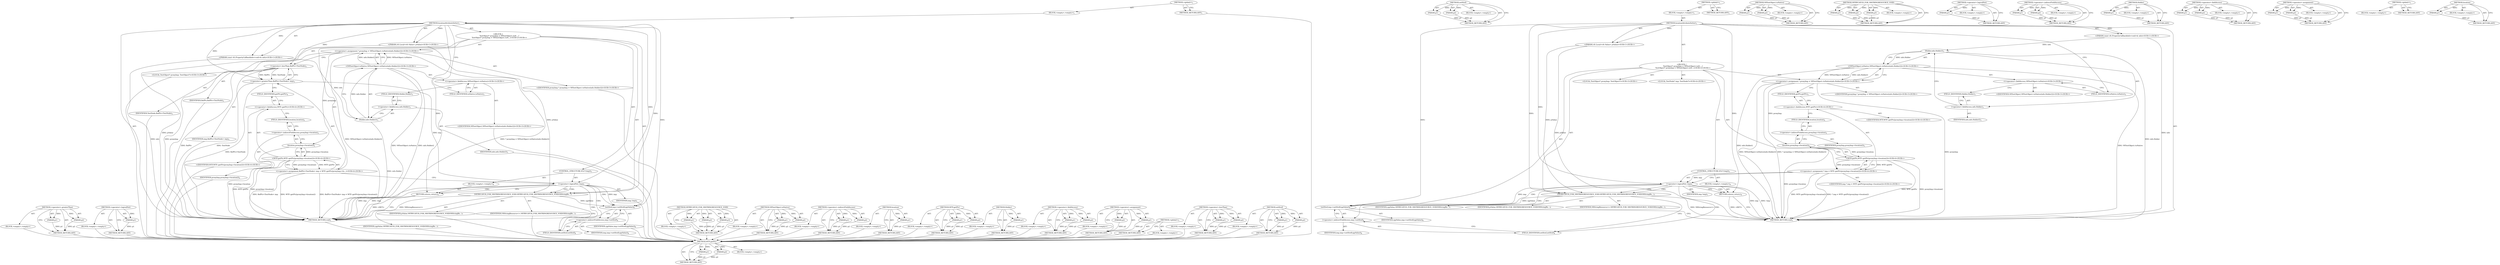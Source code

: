 digraph "setHref" {
vulnerable_90 [label=<(METHOD,WTF.getPtr)>];
vulnerable_91 [label=<(PARAM,p1)>];
vulnerable_92 [label=<(PARAM,p2)>];
vulnerable_93 [label=<(BLOCK,&lt;empty&gt;,&lt;empty&gt;)>];
vulnerable_94 [label=<(METHOD_RETURN,ANY)>];
vulnerable_114 [label=<(METHOD,setHref)>];
vulnerable_115 [label=<(PARAM,p1)>];
vulnerable_116 [label=<(PARAM,p2)>];
vulnerable_117 [label=<(BLOCK,&lt;empty&gt;,&lt;empty&gt;)>];
vulnerable_118 [label=<(METHOD_RETURN,ANY)>];
vulnerable_6 [label=<(METHOD,&lt;global&gt;)<SUB>1</SUB>>];
vulnerable_7 [label=<(BLOCK,&lt;empty&gt;,&lt;empty&gt;)<SUB>1</SUB>>];
vulnerable_8 [label=<(METHOD,locationAttributeSetter)<SUB>1</SUB>>];
vulnerable_9 [label="<(PARAM,v8::Local&lt;v8::Value&gt; jsValue)<SUB>1</SUB>>"];
vulnerable_10 [label="<(PARAM,const v8::PropertyCallbackInfo&lt;void&gt;&amp; info)<SUB>1</SUB>>"];
vulnerable_11 [label="<(BLOCK,{
     TestObject* proxyImp = V8TestObject::toN...,{
     TestObject* proxyImp = V8TestObject::toN...)<SUB>2</SUB>>"];
vulnerable_12 [label="<(LOCAL,TestObject* proxyImp: TestObject*)<SUB>3</SUB>>"];
vulnerable_13 [label="<(&lt;operator&gt;.assignment,* proxyImp = V8TestObject::toNative(info.Holder()))<SUB>3</SUB>>"];
vulnerable_14 [label="<(IDENTIFIER,proxyImp,* proxyImp = V8TestObject::toNative(info.Holder()))<SUB>3</SUB>>"];
vulnerable_15 [label="<(V8TestObject.toNative,V8TestObject::toNative(info.Holder()))<SUB>3</SUB>>"];
vulnerable_16 [label="<(&lt;operator&gt;.fieldAccess,V8TestObject::toNative)<SUB>3</SUB>>"];
vulnerable_17 [label="<(IDENTIFIER,V8TestObject,V8TestObject::toNative(info.Holder()))<SUB>3</SUB>>"];
vulnerable_18 [label=<(FIELD_IDENTIFIER,toNative,toNative)<SUB>3</SUB>>];
vulnerable_19 [label=<(Holder,info.Holder())<SUB>3</SUB>>];
vulnerable_20 [label=<(&lt;operator&gt;.fieldAccess,info.Holder)<SUB>3</SUB>>];
vulnerable_21 [label=<(IDENTIFIER,info,info.Holder())<SUB>3</SUB>>];
vulnerable_22 [label=<(FIELD_IDENTIFIER,Holder,Holder)<SUB>3</SUB>>];
vulnerable_23 [label="<(LOCAL,TestNode* imp: TestNode*)<SUB>4</SUB>>"];
vulnerable_24 [label="<(&lt;operator&gt;.assignment,* imp = WTF::getPtr(proxyImp-&gt;location()))<SUB>4</SUB>>"];
vulnerable_25 [label="<(IDENTIFIER,imp,* imp = WTF::getPtr(proxyImp-&gt;location()))<SUB>4</SUB>>"];
vulnerable_26 [label="<(WTF.getPtr,WTF::getPtr(proxyImp-&gt;location()))<SUB>4</SUB>>"];
vulnerable_27 [label="<(&lt;operator&gt;.fieldAccess,WTF::getPtr)<SUB>4</SUB>>"];
vulnerable_28 [label="<(IDENTIFIER,WTF,WTF::getPtr(proxyImp-&gt;location()))<SUB>4</SUB>>"];
vulnerable_29 [label=<(FIELD_IDENTIFIER,getPtr,getPtr)<SUB>4</SUB>>];
vulnerable_30 [label=<(location,proxyImp-&gt;location())<SUB>4</SUB>>];
vulnerable_31 [label=<(&lt;operator&gt;.indirectFieldAccess,proxyImp-&gt;location)<SUB>4</SUB>>];
vulnerable_32 [label=<(IDENTIFIER,proxyImp,proxyImp-&gt;location())<SUB>4</SUB>>];
vulnerable_33 [label=<(FIELD_IDENTIFIER,location,location)<SUB>4</SUB>>];
vulnerable_34 [label=<(CONTROL_STRUCTURE,IF,if (!imp))<SUB>5</SUB>>];
vulnerable_35 [label=<(&lt;operator&gt;.logicalNot,!imp)<SUB>5</SUB>>];
vulnerable_36 [label=<(IDENTIFIER,imp,!imp)<SUB>5</SUB>>];
vulnerable_37 [label=<(BLOCK,&lt;empty&gt;,&lt;empty&gt;)<SUB>6</SUB>>];
vulnerable_38 [label=<(RETURN,return;,return;)<SUB>6</SUB>>];
vulnerable_39 [label=<(V8TRYCATCH_FOR_V8STRINGRESOURCE_VOID,V8TRYCATCH_FOR_V8STRINGRESOURCE_VOID(V8StringRe...)<SUB>7</SUB>>];
vulnerable_40 [label=<(IDENTIFIER,V8StringResource&lt;&gt;,V8TRYCATCH_FOR_V8STRINGRESOURCE_VOID(V8StringRe...)<SUB>7</SUB>>];
vulnerable_41 [label=<(IDENTIFIER,cppValue,V8TRYCATCH_FOR_V8STRINGRESOURCE_VOID(V8StringRe...)<SUB>7</SUB>>];
vulnerable_42 [label=<(IDENTIFIER,jsValue,V8TRYCATCH_FOR_V8STRINGRESOURCE_VOID(V8StringRe...)<SUB>7</SUB>>];
vulnerable_43 [label=<(setHref,imp-&gt;setHref(cppValue))<SUB>8</SUB>>];
vulnerable_44 [label=<(&lt;operator&gt;.indirectFieldAccess,imp-&gt;setHref)<SUB>8</SUB>>];
vulnerable_45 [label=<(IDENTIFIER,imp,imp-&gt;setHref(cppValue))<SUB>8</SUB>>];
vulnerable_46 [label=<(FIELD_IDENTIFIER,setHref,setHref)<SUB>8</SUB>>];
vulnerable_47 [label=<(IDENTIFIER,cppValue,imp-&gt;setHref(cppValue))<SUB>8</SUB>>];
vulnerable_48 [label=<(METHOD_RETURN,void)<SUB>1</SUB>>];
vulnerable_50 [label=<(METHOD_RETURN,ANY)<SUB>1</SUB>>];
vulnerable_76 [label=<(METHOD,V8TestObject.toNative)>];
vulnerable_77 [label=<(PARAM,p1)>];
vulnerable_78 [label=<(PARAM,p2)>];
vulnerable_79 [label=<(BLOCK,&lt;empty&gt;,&lt;empty&gt;)>];
vulnerable_80 [label=<(METHOD_RETURN,ANY)>];
vulnerable_108 [label=<(METHOD,V8TRYCATCH_FOR_V8STRINGRESOURCE_VOID)>];
vulnerable_109 [label=<(PARAM,p1)>];
vulnerable_110 [label=<(PARAM,p2)>];
vulnerable_111 [label=<(PARAM,p3)>];
vulnerable_112 [label=<(BLOCK,&lt;empty&gt;,&lt;empty&gt;)>];
vulnerable_113 [label=<(METHOD_RETURN,ANY)>];
vulnerable_104 [label=<(METHOD,&lt;operator&gt;.logicalNot)>];
vulnerable_105 [label=<(PARAM,p1)>];
vulnerable_106 [label=<(BLOCK,&lt;empty&gt;,&lt;empty&gt;)>];
vulnerable_107 [label=<(METHOD_RETURN,ANY)>];
vulnerable_99 [label=<(METHOD,&lt;operator&gt;.indirectFieldAccess)>];
vulnerable_100 [label=<(PARAM,p1)>];
vulnerable_101 [label=<(PARAM,p2)>];
vulnerable_102 [label=<(BLOCK,&lt;empty&gt;,&lt;empty&gt;)>];
vulnerable_103 [label=<(METHOD_RETURN,ANY)>];
vulnerable_86 [label=<(METHOD,Holder)>];
vulnerable_87 [label=<(PARAM,p1)>];
vulnerable_88 [label=<(BLOCK,&lt;empty&gt;,&lt;empty&gt;)>];
vulnerable_89 [label=<(METHOD_RETURN,ANY)>];
vulnerable_81 [label=<(METHOD,&lt;operator&gt;.fieldAccess)>];
vulnerable_82 [label=<(PARAM,p1)>];
vulnerable_83 [label=<(PARAM,p2)>];
vulnerable_84 [label=<(BLOCK,&lt;empty&gt;,&lt;empty&gt;)>];
vulnerable_85 [label=<(METHOD_RETURN,ANY)>];
vulnerable_71 [label=<(METHOD,&lt;operator&gt;.assignment)>];
vulnerable_72 [label=<(PARAM,p1)>];
vulnerable_73 [label=<(PARAM,p2)>];
vulnerable_74 [label=<(BLOCK,&lt;empty&gt;,&lt;empty&gt;)>];
vulnerable_75 [label=<(METHOD_RETURN,ANY)>];
vulnerable_65 [label=<(METHOD,&lt;global&gt;)<SUB>1</SUB>>];
vulnerable_66 [label=<(BLOCK,&lt;empty&gt;,&lt;empty&gt;)>];
vulnerable_67 [label=<(METHOD_RETURN,ANY)>];
vulnerable_95 [label=<(METHOD,location)>];
vulnerable_96 [label=<(PARAM,p1)>];
vulnerable_97 [label=<(BLOCK,&lt;empty&gt;,&lt;empty&gt;)>];
vulnerable_98 [label=<(METHOD_RETURN,ANY)>];
fixed_91 [label=<(METHOD,&lt;operator&gt;.greaterThan)>];
fixed_92 [label=<(PARAM,p1)>];
fixed_93 [label=<(PARAM,p2)>];
fixed_94 [label=<(BLOCK,&lt;empty&gt;,&lt;empty&gt;)>];
fixed_95 [label=<(METHOD_RETURN,ANY)>];
fixed_115 [label=<(METHOD,&lt;operator&gt;.logicalNot)>];
fixed_116 [label=<(PARAM,p1)>];
fixed_117 [label=<(BLOCK,&lt;empty&gt;,&lt;empty&gt;)>];
fixed_118 [label=<(METHOD_RETURN,ANY)>];
fixed_6 [label=<(METHOD,&lt;global&gt;)<SUB>1</SUB>>];
fixed_7 [label=<(BLOCK,&lt;empty&gt;,&lt;empty&gt;)<SUB>1</SUB>>];
fixed_8 [label=<(METHOD,locationAttributeSetter)<SUB>1</SUB>>];
fixed_9 [label="<(PARAM,v8::Local&lt;v8::Value&gt; jsValue)<SUB>1</SUB>>"];
fixed_10 [label="<(PARAM,const v8::PropertyCallbackInfo&lt;void&gt;&amp; info)<SUB>1</SUB>>"];
fixed_11 [label="<(BLOCK,{
     TestObject* proxyImp = V8TestObject::toN...,{
     TestObject* proxyImp = V8TestObject::toN...)<SUB>2</SUB>>"];
fixed_12 [label="<(LOCAL,TestObject* proxyImp: TestObject*)<SUB>3</SUB>>"];
fixed_13 [label="<(&lt;operator&gt;.assignment,* proxyImp = V8TestObject::toNative(info.Holder()))<SUB>3</SUB>>"];
fixed_14 [label="<(IDENTIFIER,proxyImp,* proxyImp = V8TestObject::toNative(info.Holder()))<SUB>3</SUB>>"];
fixed_15 [label="<(V8TestObject.toNative,V8TestObject::toNative(info.Holder()))<SUB>3</SUB>>"];
fixed_16 [label="<(&lt;operator&gt;.fieldAccess,V8TestObject::toNative)<SUB>3</SUB>>"];
fixed_17 [label="<(IDENTIFIER,V8TestObject,V8TestObject::toNative(info.Holder()))<SUB>3</SUB>>"];
fixed_18 [label=<(FIELD_IDENTIFIER,toNative,toNative)<SUB>3</SUB>>];
fixed_19 [label=<(Holder,info.Holder())<SUB>3</SUB>>];
fixed_20 [label=<(&lt;operator&gt;.fieldAccess,info.Holder)<SUB>3</SUB>>];
fixed_21 [label=<(IDENTIFIER,info,info.Holder())<SUB>3</SUB>>];
fixed_22 [label=<(FIELD_IDENTIFIER,Holder,Holder)<SUB>3</SUB>>];
fixed_23 [label="<(&lt;operator&gt;.assignment,RefPtr&lt;TestNode&gt; imp = WTF::getPtr(proxyImp-&gt;lo...)<SUB>4</SUB>>"];
fixed_24 [label=<(&lt;operator&gt;.greaterThan,RefPtr&lt;TestNode&gt; imp)<SUB>4</SUB>>];
fixed_25 [label=<(&lt;operator&gt;.lessThan,RefPtr&lt;TestNode)<SUB>4</SUB>>];
fixed_26 [label=<(IDENTIFIER,RefPtr,RefPtr&lt;TestNode)<SUB>4</SUB>>];
fixed_27 [label=<(IDENTIFIER,TestNode,RefPtr&lt;TestNode)<SUB>4</SUB>>];
fixed_28 [label=<(IDENTIFIER,imp,RefPtr&lt;TestNode&gt; imp)<SUB>4</SUB>>];
fixed_29 [label="<(WTF.getPtr,WTF::getPtr(proxyImp-&gt;location()))<SUB>4</SUB>>"];
fixed_30 [label="<(&lt;operator&gt;.fieldAccess,WTF::getPtr)<SUB>4</SUB>>"];
fixed_31 [label="<(IDENTIFIER,WTF,WTF::getPtr(proxyImp-&gt;location()))<SUB>4</SUB>>"];
fixed_32 [label=<(FIELD_IDENTIFIER,getPtr,getPtr)<SUB>4</SUB>>];
fixed_33 [label=<(location,proxyImp-&gt;location())<SUB>4</SUB>>];
fixed_34 [label=<(&lt;operator&gt;.indirectFieldAccess,proxyImp-&gt;location)<SUB>4</SUB>>];
fixed_35 [label=<(IDENTIFIER,proxyImp,proxyImp-&gt;location())<SUB>4</SUB>>];
fixed_36 [label=<(FIELD_IDENTIFIER,location,location)<SUB>4</SUB>>];
fixed_37 [label=<(CONTROL_STRUCTURE,IF,if (!imp))<SUB>5</SUB>>];
fixed_38 [label=<(&lt;operator&gt;.logicalNot,!imp)<SUB>5</SUB>>];
fixed_39 [label=<(IDENTIFIER,imp,!imp)<SUB>5</SUB>>];
fixed_40 [label=<(BLOCK,&lt;empty&gt;,&lt;empty&gt;)<SUB>6</SUB>>];
fixed_41 [label=<(RETURN,return;,return;)<SUB>6</SUB>>];
fixed_42 [label=<(V8TRYCATCH_FOR_V8STRINGRESOURCE_VOID,V8TRYCATCH_FOR_V8STRINGRESOURCE_VOID(V8StringRe...)<SUB>7</SUB>>];
fixed_43 [label=<(IDENTIFIER,V8StringResource&lt;&gt;,V8TRYCATCH_FOR_V8STRINGRESOURCE_VOID(V8StringRe...)<SUB>7</SUB>>];
fixed_44 [label=<(IDENTIFIER,cppValue,V8TRYCATCH_FOR_V8STRINGRESOURCE_VOID(V8StringRe...)<SUB>7</SUB>>];
fixed_45 [label=<(IDENTIFIER,jsValue,V8TRYCATCH_FOR_V8STRINGRESOURCE_VOID(V8StringRe...)<SUB>7</SUB>>];
fixed_46 [label=<(setHref,imp-&gt;setHref(cppValue))<SUB>8</SUB>>];
fixed_47 [label=<(&lt;operator&gt;.indirectFieldAccess,imp-&gt;setHref)<SUB>8</SUB>>];
fixed_48 [label=<(IDENTIFIER,imp,imp-&gt;setHref(cppValue))<SUB>8</SUB>>];
fixed_49 [label=<(FIELD_IDENTIFIER,setHref,setHref)<SUB>8</SUB>>];
fixed_50 [label=<(IDENTIFIER,cppValue,imp-&gt;setHref(cppValue))<SUB>8</SUB>>];
fixed_51 [label=<(METHOD_RETURN,void)<SUB>1</SUB>>];
fixed_53 [label=<(METHOD_RETURN,ANY)<SUB>1</SUB>>];
fixed_119 [label=<(METHOD,V8TRYCATCH_FOR_V8STRINGRESOURCE_VOID)>];
fixed_120 [label=<(PARAM,p1)>];
fixed_121 [label=<(PARAM,p2)>];
fixed_122 [label=<(PARAM,p3)>];
fixed_123 [label=<(BLOCK,&lt;empty&gt;,&lt;empty&gt;)>];
fixed_124 [label=<(METHOD_RETURN,ANY)>];
fixed_77 [label=<(METHOD,V8TestObject.toNative)>];
fixed_78 [label=<(PARAM,p1)>];
fixed_79 [label=<(PARAM,p2)>];
fixed_80 [label=<(BLOCK,&lt;empty&gt;,&lt;empty&gt;)>];
fixed_81 [label=<(METHOD_RETURN,ANY)>];
fixed_110 [label=<(METHOD,&lt;operator&gt;.indirectFieldAccess)>];
fixed_111 [label=<(PARAM,p1)>];
fixed_112 [label=<(PARAM,p2)>];
fixed_113 [label=<(BLOCK,&lt;empty&gt;,&lt;empty&gt;)>];
fixed_114 [label=<(METHOD_RETURN,ANY)>];
fixed_106 [label=<(METHOD,location)>];
fixed_107 [label=<(PARAM,p1)>];
fixed_108 [label=<(BLOCK,&lt;empty&gt;,&lt;empty&gt;)>];
fixed_109 [label=<(METHOD_RETURN,ANY)>];
fixed_101 [label=<(METHOD,WTF.getPtr)>];
fixed_102 [label=<(PARAM,p1)>];
fixed_103 [label=<(PARAM,p2)>];
fixed_104 [label=<(BLOCK,&lt;empty&gt;,&lt;empty&gt;)>];
fixed_105 [label=<(METHOD_RETURN,ANY)>];
fixed_87 [label=<(METHOD,Holder)>];
fixed_88 [label=<(PARAM,p1)>];
fixed_89 [label=<(BLOCK,&lt;empty&gt;,&lt;empty&gt;)>];
fixed_90 [label=<(METHOD_RETURN,ANY)>];
fixed_82 [label=<(METHOD,&lt;operator&gt;.fieldAccess)>];
fixed_83 [label=<(PARAM,p1)>];
fixed_84 [label=<(PARAM,p2)>];
fixed_85 [label=<(BLOCK,&lt;empty&gt;,&lt;empty&gt;)>];
fixed_86 [label=<(METHOD_RETURN,ANY)>];
fixed_72 [label=<(METHOD,&lt;operator&gt;.assignment)>];
fixed_73 [label=<(PARAM,p1)>];
fixed_74 [label=<(PARAM,p2)>];
fixed_75 [label=<(BLOCK,&lt;empty&gt;,&lt;empty&gt;)>];
fixed_76 [label=<(METHOD_RETURN,ANY)>];
fixed_66 [label=<(METHOD,&lt;global&gt;)<SUB>1</SUB>>];
fixed_67 [label=<(BLOCK,&lt;empty&gt;,&lt;empty&gt;)>];
fixed_68 [label=<(METHOD_RETURN,ANY)>];
fixed_96 [label=<(METHOD,&lt;operator&gt;.lessThan)>];
fixed_97 [label=<(PARAM,p1)>];
fixed_98 [label=<(PARAM,p2)>];
fixed_99 [label=<(BLOCK,&lt;empty&gt;,&lt;empty&gt;)>];
fixed_100 [label=<(METHOD_RETURN,ANY)>];
fixed_125 [label=<(METHOD,setHref)>];
fixed_126 [label=<(PARAM,p1)>];
fixed_127 [label=<(PARAM,p2)>];
fixed_128 [label=<(BLOCK,&lt;empty&gt;,&lt;empty&gt;)>];
fixed_129 [label=<(METHOD_RETURN,ANY)>];
vulnerable_90 -> vulnerable_91  [key=0, label="AST: "];
vulnerable_90 -> vulnerable_91  [key=1, label="DDG: "];
vulnerable_90 -> vulnerable_93  [key=0, label="AST: "];
vulnerable_90 -> vulnerable_92  [key=0, label="AST: "];
vulnerable_90 -> vulnerable_92  [key=1, label="DDG: "];
vulnerable_90 -> vulnerable_94  [key=0, label="AST: "];
vulnerable_90 -> vulnerable_94  [key=1, label="CFG: "];
vulnerable_91 -> vulnerable_94  [key=0, label="DDG: p1"];
vulnerable_92 -> vulnerable_94  [key=0, label="DDG: p2"];
vulnerable_114 -> vulnerable_115  [key=0, label="AST: "];
vulnerable_114 -> vulnerable_115  [key=1, label="DDG: "];
vulnerable_114 -> vulnerable_117  [key=0, label="AST: "];
vulnerable_114 -> vulnerable_116  [key=0, label="AST: "];
vulnerable_114 -> vulnerable_116  [key=1, label="DDG: "];
vulnerable_114 -> vulnerable_118  [key=0, label="AST: "];
vulnerable_114 -> vulnerable_118  [key=1, label="CFG: "];
vulnerable_115 -> vulnerable_118  [key=0, label="DDG: p1"];
vulnerable_116 -> vulnerable_118  [key=0, label="DDG: p2"];
vulnerable_6 -> vulnerable_7  [key=0, label="AST: "];
vulnerable_6 -> vulnerable_50  [key=0, label="AST: "];
vulnerable_6 -> vulnerable_50  [key=1, label="CFG: "];
vulnerable_7 -> vulnerable_8  [key=0, label="AST: "];
vulnerable_8 -> vulnerable_9  [key=0, label="AST: "];
vulnerable_8 -> vulnerable_9  [key=1, label="DDG: "];
vulnerable_8 -> vulnerable_10  [key=0, label="AST: "];
vulnerable_8 -> vulnerable_10  [key=1, label="DDG: "];
vulnerable_8 -> vulnerable_11  [key=0, label="AST: "];
vulnerable_8 -> vulnerable_48  [key=0, label="AST: "];
vulnerable_8 -> vulnerable_18  [key=0, label="CFG: "];
vulnerable_8 -> vulnerable_39  [key=0, label="DDG: "];
vulnerable_8 -> vulnerable_43  [key=0, label="DDG: "];
vulnerable_8 -> vulnerable_35  [key=0, label="DDG: "];
vulnerable_8 -> vulnerable_38  [key=0, label="DDG: "];
vulnerable_9 -> vulnerable_48  [key=0, label="DDG: jsValue"];
vulnerable_9 -> vulnerable_39  [key=0, label="DDG: jsValue"];
vulnerable_10 -> vulnerable_48  [key=0, label="DDG: info"];
vulnerable_10 -> vulnerable_19  [key=0, label="DDG: info"];
vulnerable_11 -> vulnerable_12  [key=0, label="AST: "];
vulnerable_11 -> vulnerable_13  [key=0, label="AST: "];
vulnerable_11 -> vulnerable_23  [key=0, label="AST: "];
vulnerable_11 -> vulnerable_24  [key=0, label="AST: "];
vulnerable_11 -> vulnerable_34  [key=0, label="AST: "];
vulnerable_11 -> vulnerable_39  [key=0, label="AST: "];
vulnerable_11 -> vulnerable_43  [key=0, label="AST: "];
vulnerable_13 -> vulnerable_14  [key=0, label="AST: "];
vulnerable_13 -> vulnerable_15  [key=0, label="AST: "];
vulnerable_13 -> vulnerable_29  [key=0, label="CFG: "];
vulnerable_13 -> vulnerable_48  [key=0, label="DDG: proxyImp"];
vulnerable_13 -> vulnerable_48  [key=1, label="DDG: V8TestObject::toNative(info.Holder())"];
vulnerable_13 -> vulnerable_48  [key=2, label="DDG: * proxyImp = V8TestObject::toNative(info.Holder())"];
vulnerable_13 -> vulnerable_30  [key=0, label="DDG: proxyImp"];
vulnerable_15 -> vulnerable_16  [key=0, label="AST: "];
vulnerable_15 -> vulnerable_19  [key=0, label="AST: "];
vulnerable_15 -> vulnerable_13  [key=0, label="CFG: "];
vulnerable_15 -> vulnerable_13  [key=1, label="DDG: V8TestObject::toNative"];
vulnerable_15 -> vulnerable_13  [key=2, label="DDG: info.Holder()"];
vulnerable_15 -> vulnerable_48  [key=0, label="DDG: V8TestObject::toNative"];
vulnerable_15 -> vulnerable_48  [key=1, label="DDG: info.Holder()"];
vulnerable_16 -> vulnerable_17  [key=0, label="AST: "];
vulnerable_16 -> vulnerable_18  [key=0, label="AST: "];
vulnerable_16 -> vulnerable_22  [key=0, label="CFG: "];
vulnerable_18 -> vulnerable_16  [key=0, label="CFG: "];
vulnerable_19 -> vulnerable_20  [key=0, label="AST: "];
vulnerable_19 -> vulnerable_15  [key=0, label="CFG: "];
vulnerable_19 -> vulnerable_15  [key=1, label="DDG: info.Holder"];
vulnerable_19 -> vulnerable_48  [key=0, label="DDG: info.Holder"];
vulnerable_20 -> vulnerable_21  [key=0, label="AST: "];
vulnerable_20 -> vulnerable_22  [key=0, label="AST: "];
vulnerable_20 -> vulnerable_19  [key=0, label="CFG: "];
vulnerable_22 -> vulnerable_20  [key=0, label="CFG: "];
vulnerable_24 -> vulnerable_25  [key=0, label="AST: "];
vulnerable_24 -> vulnerable_26  [key=0, label="AST: "];
vulnerable_24 -> vulnerable_35  [key=0, label="CFG: "];
vulnerable_24 -> vulnerable_35  [key=1, label="DDG: imp"];
vulnerable_24 -> vulnerable_48  [key=0, label="DDG: WTF::getPtr(proxyImp-&gt;location())"];
vulnerable_24 -> vulnerable_48  [key=1, label="DDG: * imp = WTF::getPtr(proxyImp-&gt;location())"];
vulnerable_26 -> vulnerable_27  [key=0, label="AST: "];
vulnerable_26 -> vulnerable_30  [key=0, label="AST: "];
vulnerable_26 -> vulnerable_24  [key=0, label="CFG: "];
vulnerable_26 -> vulnerable_24  [key=1, label="DDG: WTF::getPtr"];
vulnerable_26 -> vulnerable_24  [key=2, label="DDG: proxyImp-&gt;location()"];
vulnerable_26 -> vulnerable_48  [key=0, label="DDG: WTF::getPtr"];
vulnerable_26 -> vulnerable_48  [key=1, label="DDG: proxyImp-&gt;location()"];
vulnerable_27 -> vulnerable_28  [key=0, label="AST: "];
vulnerable_27 -> vulnerable_29  [key=0, label="AST: "];
vulnerable_27 -> vulnerable_33  [key=0, label="CFG: "];
vulnerable_29 -> vulnerable_27  [key=0, label="CFG: "];
vulnerable_30 -> vulnerable_31  [key=0, label="AST: "];
vulnerable_30 -> vulnerable_26  [key=0, label="CFG: "];
vulnerable_30 -> vulnerable_26  [key=1, label="DDG: proxyImp-&gt;location"];
vulnerable_30 -> vulnerable_48  [key=0, label="DDG: proxyImp-&gt;location"];
vulnerable_31 -> vulnerable_32  [key=0, label="AST: "];
vulnerable_31 -> vulnerable_33  [key=0, label="AST: "];
vulnerable_31 -> vulnerable_30  [key=0, label="CFG: "];
vulnerable_33 -> vulnerable_31  [key=0, label="CFG: "];
vulnerable_34 -> vulnerable_35  [key=0, label="AST: "];
vulnerable_34 -> vulnerable_37  [key=0, label="AST: "];
vulnerable_35 -> vulnerable_36  [key=0, label="AST: "];
vulnerable_35 -> vulnerable_38  [key=0, label="CFG: "];
vulnerable_35 -> vulnerable_38  [key=1, label="CDG: "];
vulnerable_35 -> vulnerable_39  [key=0, label="CFG: "];
vulnerable_35 -> vulnerable_39  [key=1, label="CDG: "];
vulnerable_35 -> vulnerable_48  [key=0, label="DDG: imp"];
vulnerable_35 -> vulnerable_48  [key=1, label="DDG: !imp"];
vulnerable_35 -> vulnerable_43  [key=0, label="DDG: imp"];
vulnerable_35 -> vulnerable_43  [key=1, label="CDG: "];
vulnerable_35 -> vulnerable_44  [key=0, label="CDG: "];
vulnerable_35 -> vulnerable_46  [key=0, label="CDG: "];
vulnerable_37 -> vulnerable_38  [key=0, label="AST: "];
vulnerable_38 -> vulnerable_48  [key=0, label="CFG: "];
vulnerable_38 -> vulnerable_48  [key=1, label="DDG: &lt;RET&gt;"];
vulnerable_39 -> vulnerable_40  [key=0, label="AST: "];
vulnerable_39 -> vulnerable_41  [key=0, label="AST: "];
vulnerable_39 -> vulnerable_42  [key=0, label="AST: "];
vulnerable_39 -> vulnerable_46  [key=0, label="CFG: "];
vulnerable_39 -> vulnerable_48  [key=0, label="DDG: V8StringResource&lt;&gt;"];
vulnerable_39 -> vulnerable_43  [key=0, label="DDG: cppValue"];
vulnerable_43 -> vulnerable_44  [key=0, label="AST: "];
vulnerable_43 -> vulnerable_47  [key=0, label="AST: "];
vulnerable_43 -> vulnerable_48  [key=0, label="CFG: "];
vulnerable_44 -> vulnerable_45  [key=0, label="AST: "];
vulnerable_44 -> vulnerable_46  [key=0, label="AST: "];
vulnerable_44 -> vulnerable_43  [key=0, label="CFG: "];
vulnerable_46 -> vulnerable_44  [key=0, label="CFG: "];
vulnerable_76 -> vulnerable_77  [key=0, label="AST: "];
vulnerable_76 -> vulnerable_77  [key=1, label="DDG: "];
vulnerable_76 -> vulnerable_79  [key=0, label="AST: "];
vulnerable_76 -> vulnerable_78  [key=0, label="AST: "];
vulnerable_76 -> vulnerable_78  [key=1, label="DDG: "];
vulnerable_76 -> vulnerable_80  [key=0, label="AST: "];
vulnerable_76 -> vulnerable_80  [key=1, label="CFG: "];
vulnerable_77 -> vulnerable_80  [key=0, label="DDG: p1"];
vulnerable_78 -> vulnerable_80  [key=0, label="DDG: p2"];
vulnerable_108 -> vulnerable_109  [key=0, label="AST: "];
vulnerable_108 -> vulnerable_109  [key=1, label="DDG: "];
vulnerable_108 -> vulnerable_112  [key=0, label="AST: "];
vulnerable_108 -> vulnerable_110  [key=0, label="AST: "];
vulnerable_108 -> vulnerable_110  [key=1, label="DDG: "];
vulnerable_108 -> vulnerable_113  [key=0, label="AST: "];
vulnerable_108 -> vulnerable_113  [key=1, label="CFG: "];
vulnerable_108 -> vulnerable_111  [key=0, label="AST: "];
vulnerable_108 -> vulnerable_111  [key=1, label="DDG: "];
vulnerable_109 -> vulnerable_113  [key=0, label="DDG: p1"];
vulnerable_110 -> vulnerable_113  [key=0, label="DDG: p2"];
vulnerable_111 -> vulnerable_113  [key=0, label="DDG: p3"];
vulnerable_104 -> vulnerable_105  [key=0, label="AST: "];
vulnerable_104 -> vulnerable_105  [key=1, label="DDG: "];
vulnerable_104 -> vulnerable_106  [key=0, label="AST: "];
vulnerable_104 -> vulnerable_107  [key=0, label="AST: "];
vulnerable_104 -> vulnerable_107  [key=1, label="CFG: "];
vulnerable_105 -> vulnerable_107  [key=0, label="DDG: p1"];
vulnerable_99 -> vulnerable_100  [key=0, label="AST: "];
vulnerable_99 -> vulnerable_100  [key=1, label="DDG: "];
vulnerable_99 -> vulnerable_102  [key=0, label="AST: "];
vulnerable_99 -> vulnerable_101  [key=0, label="AST: "];
vulnerable_99 -> vulnerable_101  [key=1, label="DDG: "];
vulnerable_99 -> vulnerable_103  [key=0, label="AST: "];
vulnerable_99 -> vulnerable_103  [key=1, label="CFG: "];
vulnerable_100 -> vulnerable_103  [key=0, label="DDG: p1"];
vulnerable_101 -> vulnerable_103  [key=0, label="DDG: p2"];
vulnerable_86 -> vulnerable_87  [key=0, label="AST: "];
vulnerable_86 -> vulnerable_87  [key=1, label="DDG: "];
vulnerable_86 -> vulnerable_88  [key=0, label="AST: "];
vulnerable_86 -> vulnerable_89  [key=0, label="AST: "];
vulnerable_86 -> vulnerable_89  [key=1, label="CFG: "];
vulnerable_87 -> vulnerable_89  [key=0, label="DDG: p1"];
vulnerable_81 -> vulnerable_82  [key=0, label="AST: "];
vulnerable_81 -> vulnerable_82  [key=1, label="DDG: "];
vulnerable_81 -> vulnerable_84  [key=0, label="AST: "];
vulnerable_81 -> vulnerable_83  [key=0, label="AST: "];
vulnerable_81 -> vulnerable_83  [key=1, label="DDG: "];
vulnerable_81 -> vulnerable_85  [key=0, label="AST: "];
vulnerable_81 -> vulnerable_85  [key=1, label="CFG: "];
vulnerable_82 -> vulnerable_85  [key=0, label="DDG: p1"];
vulnerable_83 -> vulnerable_85  [key=0, label="DDG: p2"];
vulnerable_71 -> vulnerable_72  [key=0, label="AST: "];
vulnerable_71 -> vulnerable_72  [key=1, label="DDG: "];
vulnerable_71 -> vulnerable_74  [key=0, label="AST: "];
vulnerable_71 -> vulnerable_73  [key=0, label="AST: "];
vulnerable_71 -> vulnerable_73  [key=1, label="DDG: "];
vulnerable_71 -> vulnerable_75  [key=0, label="AST: "];
vulnerable_71 -> vulnerable_75  [key=1, label="CFG: "];
vulnerable_72 -> vulnerable_75  [key=0, label="DDG: p1"];
vulnerable_73 -> vulnerable_75  [key=0, label="DDG: p2"];
vulnerable_65 -> vulnerable_66  [key=0, label="AST: "];
vulnerable_65 -> vulnerable_67  [key=0, label="AST: "];
vulnerable_65 -> vulnerable_67  [key=1, label="CFG: "];
vulnerable_95 -> vulnerable_96  [key=0, label="AST: "];
vulnerable_95 -> vulnerable_96  [key=1, label="DDG: "];
vulnerable_95 -> vulnerable_97  [key=0, label="AST: "];
vulnerable_95 -> vulnerable_98  [key=0, label="AST: "];
vulnerable_95 -> vulnerable_98  [key=1, label="CFG: "];
vulnerable_96 -> vulnerable_98  [key=0, label="DDG: p1"];
fixed_91 -> fixed_92  [key=0, label="AST: "];
fixed_91 -> fixed_92  [key=1, label="DDG: "];
fixed_91 -> fixed_94  [key=0, label="AST: "];
fixed_91 -> fixed_93  [key=0, label="AST: "];
fixed_91 -> fixed_93  [key=1, label="DDG: "];
fixed_91 -> fixed_95  [key=0, label="AST: "];
fixed_91 -> fixed_95  [key=1, label="CFG: "];
fixed_92 -> fixed_95  [key=0, label="DDG: p1"];
fixed_93 -> fixed_95  [key=0, label="DDG: p2"];
fixed_94 -> vulnerable_90  [key=0];
fixed_95 -> vulnerable_90  [key=0];
fixed_115 -> fixed_116  [key=0, label="AST: "];
fixed_115 -> fixed_116  [key=1, label="DDG: "];
fixed_115 -> fixed_117  [key=0, label="AST: "];
fixed_115 -> fixed_118  [key=0, label="AST: "];
fixed_115 -> fixed_118  [key=1, label="CFG: "];
fixed_116 -> fixed_118  [key=0, label="DDG: p1"];
fixed_117 -> vulnerable_90  [key=0];
fixed_118 -> vulnerable_90  [key=0];
fixed_6 -> fixed_7  [key=0, label="AST: "];
fixed_6 -> fixed_53  [key=0, label="AST: "];
fixed_6 -> fixed_53  [key=1, label="CFG: "];
fixed_7 -> fixed_8  [key=0, label="AST: "];
fixed_8 -> fixed_9  [key=0, label="AST: "];
fixed_8 -> fixed_9  [key=1, label="DDG: "];
fixed_8 -> fixed_10  [key=0, label="AST: "];
fixed_8 -> fixed_10  [key=1, label="DDG: "];
fixed_8 -> fixed_11  [key=0, label="AST: "];
fixed_8 -> fixed_51  [key=0, label="AST: "];
fixed_8 -> fixed_18  [key=0, label="CFG: "];
fixed_8 -> fixed_42  [key=0, label="DDG: "];
fixed_8 -> fixed_46  [key=0, label="DDG: "];
fixed_8 -> fixed_24  [key=0, label="DDG: "];
fixed_8 -> fixed_38  [key=0, label="DDG: "];
fixed_8 -> fixed_41  [key=0, label="DDG: "];
fixed_8 -> fixed_25  [key=0, label="DDG: "];
fixed_9 -> fixed_51  [key=0, label="DDG: jsValue"];
fixed_9 -> fixed_42  [key=0, label="DDG: jsValue"];
fixed_10 -> fixed_51  [key=0, label="DDG: info"];
fixed_10 -> fixed_19  [key=0, label="DDG: info"];
fixed_11 -> fixed_12  [key=0, label="AST: "];
fixed_11 -> fixed_13  [key=0, label="AST: "];
fixed_11 -> fixed_23  [key=0, label="AST: "];
fixed_11 -> fixed_37  [key=0, label="AST: "];
fixed_11 -> fixed_42  [key=0, label="AST: "];
fixed_11 -> fixed_46  [key=0, label="AST: "];
fixed_12 -> vulnerable_90  [key=0];
fixed_13 -> fixed_14  [key=0, label="AST: "];
fixed_13 -> fixed_15  [key=0, label="AST: "];
fixed_13 -> fixed_25  [key=0, label="CFG: "];
fixed_13 -> fixed_51  [key=0, label="DDG: proxyImp"];
fixed_13 -> fixed_51  [key=1, label="DDG: V8TestObject::toNative(info.Holder())"];
fixed_13 -> fixed_51  [key=2, label="DDG: * proxyImp = V8TestObject::toNative(info.Holder())"];
fixed_13 -> fixed_33  [key=0, label="DDG: proxyImp"];
fixed_14 -> vulnerable_90  [key=0];
fixed_15 -> fixed_16  [key=0, label="AST: "];
fixed_15 -> fixed_19  [key=0, label="AST: "];
fixed_15 -> fixed_13  [key=0, label="CFG: "];
fixed_15 -> fixed_13  [key=1, label="DDG: V8TestObject::toNative"];
fixed_15 -> fixed_13  [key=2, label="DDG: info.Holder()"];
fixed_15 -> fixed_51  [key=0, label="DDG: V8TestObject::toNative"];
fixed_15 -> fixed_51  [key=1, label="DDG: info.Holder()"];
fixed_16 -> fixed_17  [key=0, label="AST: "];
fixed_16 -> fixed_18  [key=0, label="AST: "];
fixed_16 -> fixed_22  [key=0, label="CFG: "];
fixed_17 -> vulnerable_90  [key=0];
fixed_18 -> fixed_16  [key=0, label="CFG: "];
fixed_19 -> fixed_20  [key=0, label="AST: "];
fixed_19 -> fixed_15  [key=0, label="CFG: "];
fixed_19 -> fixed_15  [key=1, label="DDG: info.Holder"];
fixed_19 -> fixed_51  [key=0, label="DDG: info.Holder"];
fixed_20 -> fixed_21  [key=0, label="AST: "];
fixed_20 -> fixed_22  [key=0, label="AST: "];
fixed_20 -> fixed_19  [key=0, label="CFG: "];
fixed_21 -> vulnerable_90  [key=0];
fixed_22 -> fixed_20  [key=0, label="CFG: "];
fixed_23 -> fixed_24  [key=0, label="AST: "];
fixed_23 -> fixed_29  [key=0, label="AST: "];
fixed_23 -> fixed_38  [key=0, label="CFG: "];
fixed_23 -> fixed_51  [key=0, label="DDG: RefPtr&lt;TestNode&gt; imp"];
fixed_23 -> fixed_51  [key=1, label="DDG: WTF::getPtr(proxyImp-&gt;location())"];
fixed_23 -> fixed_51  [key=2, label="DDG: RefPtr&lt;TestNode&gt; imp = WTF::getPtr(proxyImp-&gt;location())"];
fixed_24 -> fixed_25  [key=0, label="AST: "];
fixed_24 -> fixed_28  [key=0, label="AST: "];
fixed_24 -> fixed_32  [key=0, label="CFG: "];
fixed_24 -> fixed_51  [key=0, label="DDG: RefPtr&lt;TestNode"];
fixed_24 -> fixed_38  [key=0, label="DDG: imp"];
fixed_25 -> fixed_26  [key=0, label="AST: "];
fixed_25 -> fixed_27  [key=0, label="AST: "];
fixed_25 -> fixed_24  [key=0, label="CFG: "];
fixed_25 -> fixed_24  [key=1, label="DDG: RefPtr"];
fixed_25 -> fixed_24  [key=2, label="DDG: TestNode"];
fixed_25 -> fixed_51  [key=0, label="DDG: RefPtr"];
fixed_25 -> fixed_51  [key=1, label="DDG: TestNode"];
fixed_26 -> vulnerable_90  [key=0];
fixed_27 -> vulnerable_90  [key=0];
fixed_28 -> vulnerable_90  [key=0];
fixed_29 -> fixed_30  [key=0, label="AST: "];
fixed_29 -> fixed_33  [key=0, label="AST: "];
fixed_29 -> fixed_23  [key=0, label="CFG: "];
fixed_29 -> fixed_23  [key=1, label="DDG: WTF::getPtr"];
fixed_29 -> fixed_23  [key=2, label="DDG: proxyImp-&gt;location()"];
fixed_29 -> fixed_51  [key=0, label="DDG: WTF::getPtr"];
fixed_29 -> fixed_51  [key=1, label="DDG: proxyImp-&gt;location()"];
fixed_30 -> fixed_31  [key=0, label="AST: "];
fixed_30 -> fixed_32  [key=0, label="AST: "];
fixed_30 -> fixed_36  [key=0, label="CFG: "];
fixed_31 -> vulnerable_90  [key=0];
fixed_32 -> fixed_30  [key=0, label="CFG: "];
fixed_33 -> fixed_34  [key=0, label="AST: "];
fixed_33 -> fixed_29  [key=0, label="CFG: "];
fixed_33 -> fixed_29  [key=1, label="DDG: proxyImp-&gt;location"];
fixed_33 -> fixed_51  [key=0, label="DDG: proxyImp-&gt;location"];
fixed_34 -> fixed_35  [key=0, label="AST: "];
fixed_34 -> fixed_36  [key=0, label="AST: "];
fixed_34 -> fixed_33  [key=0, label="CFG: "];
fixed_35 -> vulnerable_90  [key=0];
fixed_36 -> fixed_34  [key=0, label="CFG: "];
fixed_37 -> fixed_38  [key=0, label="AST: "];
fixed_37 -> fixed_40  [key=0, label="AST: "];
fixed_38 -> fixed_39  [key=0, label="AST: "];
fixed_38 -> fixed_41  [key=0, label="CFG: "];
fixed_38 -> fixed_41  [key=1, label="CDG: "];
fixed_38 -> fixed_42  [key=0, label="CFG: "];
fixed_38 -> fixed_42  [key=1, label="CDG: "];
fixed_38 -> fixed_51  [key=0, label="DDG: imp"];
fixed_38 -> fixed_51  [key=1, label="DDG: !imp"];
fixed_38 -> fixed_46  [key=0, label="DDG: imp"];
fixed_38 -> fixed_46  [key=1, label="CDG: "];
fixed_38 -> fixed_47  [key=0, label="CDG: "];
fixed_38 -> fixed_49  [key=0, label="CDG: "];
fixed_39 -> vulnerable_90  [key=0];
fixed_40 -> fixed_41  [key=0, label="AST: "];
fixed_41 -> fixed_51  [key=0, label="CFG: "];
fixed_41 -> fixed_51  [key=1, label="DDG: &lt;RET&gt;"];
fixed_42 -> fixed_43  [key=0, label="AST: "];
fixed_42 -> fixed_44  [key=0, label="AST: "];
fixed_42 -> fixed_45  [key=0, label="AST: "];
fixed_42 -> fixed_49  [key=0, label="CFG: "];
fixed_42 -> fixed_51  [key=0, label="DDG: V8StringResource&lt;&gt;"];
fixed_42 -> fixed_46  [key=0, label="DDG: cppValue"];
fixed_43 -> vulnerable_90  [key=0];
fixed_44 -> vulnerable_90  [key=0];
fixed_45 -> vulnerable_90  [key=0];
fixed_46 -> fixed_47  [key=0, label="AST: "];
fixed_46 -> fixed_50  [key=0, label="AST: "];
fixed_46 -> fixed_51  [key=0, label="CFG: "];
fixed_47 -> fixed_48  [key=0, label="AST: "];
fixed_47 -> fixed_49  [key=0, label="AST: "];
fixed_47 -> fixed_46  [key=0, label="CFG: "];
fixed_48 -> vulnerable_90  [key=0];
fixed_49 -> fixed_47  [key=0, label="CFG: "];
fixed_50 -> vulnerable_90  [key=0];
fixed_51 -> vulnerable_90  [key=0];
fixed_53 -> vulnerable_90  [key=0];
fixed_119 -> fixed_120  [key=0, label="AST: "];
fixed_119 -> fixed_120  [key=1, label="DDG: "];
fixed_119 -> fixed_123  [key=0, label="AST: "];
fixed_119 -> fixed_121  [key=0, label="AST: "];
fixed_119 -> fixed_121  [key=1, label="DDG: "];
fixed_119 -> fixed_124  [key=0, label="AST: "];
fixed_119 -> fixed_124  [key=1, label="CFG: "];
fixed_119 -> fixed_122  [key=0, label="AST: "];
fixed_119 -> fixed_122  [key=1, label="DDG: "];
fixed_120 -> fixed_124  [key=0, label="DDG: p1"];
fixed_121 -> fixed_124  [key=0, label="DDG: p2"];
fixed_122 -> fixed_124  [key=0, label="DDG: p3"];
fixed_123 -> vulnerable_90  [key=0];
fixed_124 -> vulnerable_90  [key=0];
fixed_77 -> fixed_78  [key=0, label="AST: "];
fixed_77 -> fixed_78  [key=1, label="DDG: "];
fixed_77 -> fixed_80  [key=0, label="AST: "];
fixed_77 -> fixed_79  [key=0, label="AST: "];
fixed_77 -> fixed_79  [key=1, label="DDG: "];
fixed_77 -> fixed_81  [key=0, label="AST: "];
fixed_77 -> fixed_81  [key=1, label="CFG: "];
fixed_78 -> fixed_81  [key=0, label="DDG: p1"];
fixed_79 -> fixed_81  [key=0, label="DDG: p2"];
fixed_80 -> vulnerable_90  [key=0];
fixed_81 -> vulnerable_90  [key=0];
fixed_110 -> fixed_111  [key=0, label="AST: "];
fixed_110 -> fixed_111  [key=1, label="DDG: "];
fixed_110 -> fixed_113  [key=0, label="AST: "];
fixed_110 -> fixed_112  [key=0, label="AST: "];
fixed_110 -> fixed_112  [key=1, label="DDG: "];
fixed_110 -> fixed_114  [key=0, label="AST: "];
fixed_110 -> fixed_114  [key=1, label="CFG: "];
fixed_111 -> fixed_114  [key=0, label="DDG: p1"];
fixed_112 -> fixed_114  [key=0, label="DDG: p2"];
fixed_113 -> vulnerable_90  [key=0];
fixed_114 -> vulnerable_90  [key=0];
fixed_106 -> fixed_107  [key=0, label="AST: "];
fixed_106 -> fixed_107  [key=1, label="DDG: "];
fixed_106 -> fixed_108  [key=0, label="AST: "];
fixed_106 -> fixed_109  [key=0, label="AST: "];
fixed_106 -> fixed_109  [key=1, label="CFG: "];
fixed_107 -> fixed_109  [key=0, label="DDG: p1"];
fixed_108 -> vulnerable_90  [key=0];
fixed_109 -> vulnerable_90  [key=0];
fixed_101 -> fixed_102  [key=0, label="AST: "];
fixed_101 -> fixed_102  [key=1, label="DDG: "];
fixed_101 -> fixed_104  [key=0, label="AST: "];
fixed_101 -> fixed_103  [key=0, label="AST: "];
fixed_101 -> fixed_103  [key=1, label="DDG: "];
fixed_101 -> fixed_105  [key=0, label="AST: "];
fixed_101 -> fixed_105  [key=1, label="CFG: "];
fixed_102 -> fixed_105  [key=0, label="DDG: p1"];
fixed_103 -> fixed_105  [key=0, label="DDG: p2"];
fixed_104 -> vulnerable_90  [key=0];
fixed_105 -> vulnerable_90  [key=0];
fixed_87 -> fixed_88  [key=0, label="AST: "];
fixed_87 -> fixed_88  [key=1, label="DDG: "];
fixed_87 -> fixed_89  [key=0, label="AST: "];
fixed_87 -> fixed_90  [key=0, label="AST: "];
fixed_87 -> fixed_90  [key=1, label="CFG: "];
fixed_88 -> fixed_90  [key=0, label="DDG: p1"];
fixed_89 -> vulnerable_90  [key=0];
fixed_90 -> vulnerable_90  [key=0];
fixed_82 -> fixed_83  [key=0, label="AST: "];
fixed_82 -> fixed_83  [key=1, label="DDG: "];
fixed_82 -> fixed_85  [key=0, label="AST: "];
fixed_82 -> fixed_84  [key=0, label="AST: "];
fixed_82 -> fixed_84  [key=1, label="DDG: "];
fixed_82 -> fixed_86  [key=0, label="AST: "];
fixed_82 -> fixed_86  [key=1, label="CFG: "];
fixed_83 -> fixed_86  [key=0, label="DDG: p1"];
fixed_84 -> fixed_86  [key=0, label="DDG: p2"];
fixed_85 -> vulnerable_90  [key=0];
fixed_86 -> vulnerable_90  [key=0];
fixed_72 -> fixed_73  [key=0, label="AST: "];
fixed_72 -> fixed_73  [key=1, label="DDG: "];
fixed_72 -> fixed_75  [key=0, label="AST: "];
fixed_72 -> fixed_74  [key=0, label="AST: "];
fixed_72 -> fixed_74  [key=1, label="DDG: "];
fixed_72 -> fixed_76  [key=0, label="AST: "];
fixed_72 -> fixed_76  [key=1, label="CFG: "];
fixed_73 -> fixed_76  [key=0, label="DDG: p1"];
fixed_74 -> fixed_76  [key=0, label="DDG: p2"];
fixed_75 -> vulnerable_90  [key=0];
fixed_76 -> vulnerable_90  [key=0];
fixed_66 -> fixed_67  [key=0, label="AST: "];
fixed_66 -> fixed_68  [key=0, label="AST: "];
fixed_66 -> fixed_68  [key=1, label="CFG: "];
fixed_67 -> vulnerable_90  [key=0];
fixed_68 -> vulnerable_90  [key=0];
fixed_96 -> fixed_97  [key=0, label="AST: "];
fixed_96 -> fixed_97  [key=1, label="DDG: "];
fixed_96 -> fixed_99  [key=0, label="AST: "];
fixed_96 -> fixed_98  [key=0, label="AST: "];
fixed_96 -> fixed_98  [key=1, label="DDG: "];
fixed_96 -> fixed_100  [key=0, label="AST: "];
fixed_96 -> fixed_100  [key=1, label="CFG: "];
fixed_97 -> fixed_100  [key=0, label="DDG: p1"];
fixed_98 -> fixed_100  [key=0, label="DDG: p2"];
fixed_99 -> vulnerable_90  [key=0];
fixed_100 -> vulnerable_90  [key=0];
fixed_125 -> fixed_126  [key=0, label="AST: "];
fixed_125 -> fixed_126  [key=1, label="DDG: "];
fixed_125 -> fixed_128  [key=0, label="AST: "];
fixed_125 -> fixed_127  [key=0, label="AST: "];
fixed_125 -> fixed_127  [key=1, label="DDG: "];
fixed_125 -> fixed_129  [key=0, label="AST: "];
fixed_125 -> fixed_129  [key=1, label="CFG: "];
fixed_126 -> fixed_129  [key=0, label="DDG: p1"];
fixed_127 -> fixed_129  [key=0, label="DDG: p2"];
fixed_128 -> vulnerable_90  [key=0];
fixed_129 -> vulnerable_90  [key=0];
}
